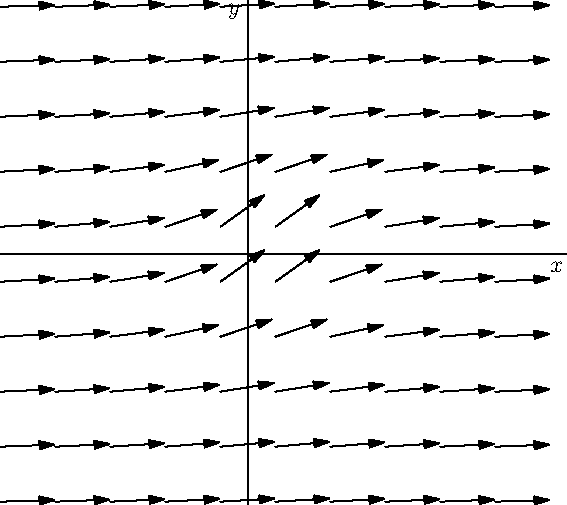 size(10cm,0);
import contour;
import stats;
import graph;

xlimits( -1, 5);  
ylimits( -2, 2);  
yaxis("$y$");
xaxis("$x$");

path vector(pair z) {return
(0,0)--(1/(sqrt(1 + (1/((z.x)^2 + (z.y)^2 +1))^2)),
(1/((z.x)^2 + (z.y)^2 +1))/(sqrt(1 + (1/((z.x)^2 + (z.y)^2 +1))^2)));}

add(vectorfield(vector,(-4,-4),(4,4)));

